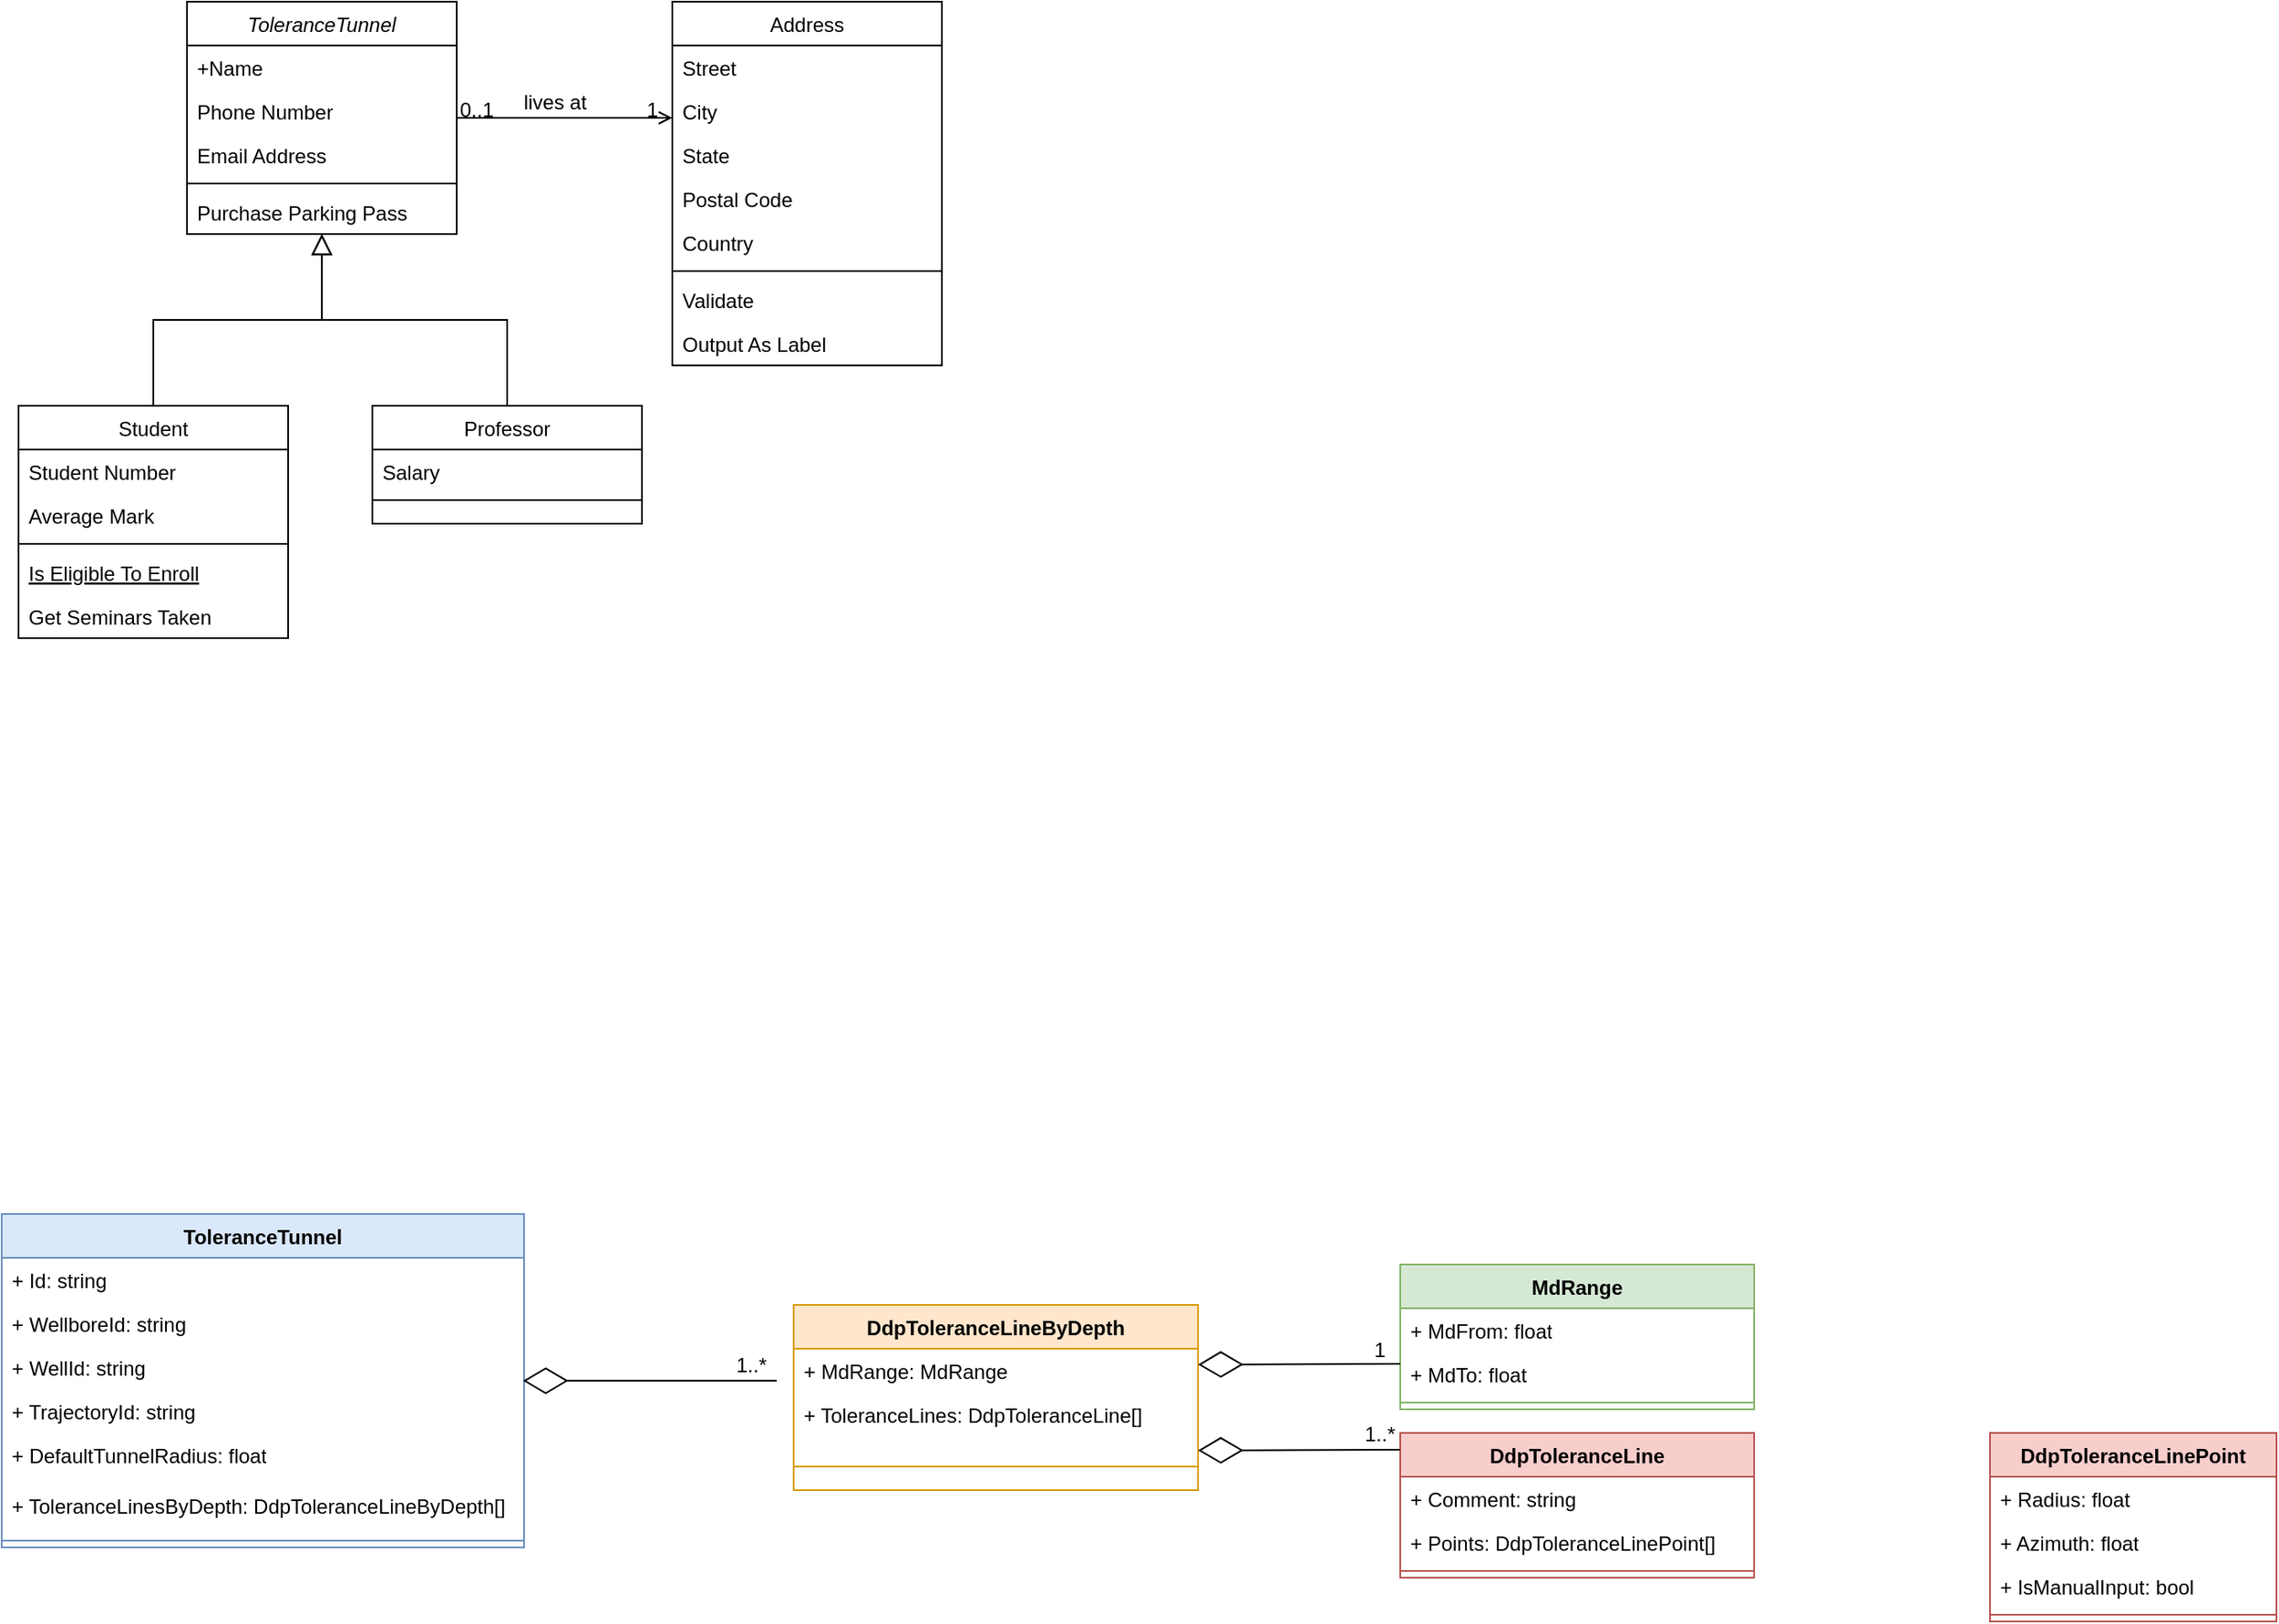 <mxfile version="24.7.0" type="github">
  <diagram name="Page-1" id="SDHUjwgeJsBEM07UFrrE">
    <mxGraphModel dx="934" dy="539" grid="1" gridSize="10" guides="1" tooltips="1" connect="1" arrows="1" fold="1" page="1" pageScale="1" pageWidth="850" pageHeight="1100" math="0" shadow="0">
      <root>
        <mxCell id="0" />
        <mxCell id="1" parent="0" />
        <mxCell id="ETATzE8KKVZN9ZIXHdRA-3" value="ToleranceTunnel" style="swimlane;fontStyle=2;align=center;verticalAlign=top;childLayout=stackLayout;horizontal=1;startSize=26;horizontalStack=0;resizeParent=1;resizeLast=0;collapsible=1;marginBottom=0;rounded=0;shadow=0;strokeWidth=1;" vertex="1" parent="1">
          <mxGeometry x="120" y="20" width="160" height="138" as="geometry">
            <mxRectangle x="120" y="20" width="160" height="26" as="alternateBounds" />
          </mxGeometry>
        </mxCell>
        <mxCell id="ETATzE8KKVZN9ZIXHdRA-4" value="+Name" style="text;align=left;verticalAlign=top;spacingLeft=4;spacingRight=4;overflow=hidden;rotatable=0;points=[[0,0.5],[1,0.5]];portConstraint=eastwest;" vertex="1" parent="ETATzE8KKVZN9ZIXHdRA-3">
          <mxGeometry y="26" width="160" height="26" as="geometry" />
        </mxCell>
        <mxCell id="ETATzE8KKVZN9ZIXHdRA-5" value="Phone Number" style="text;align=left;verticalAlign=top;spacingLeft=4;spacingRight=4;overflow=hidden;rotatable=0;points=[[0,0.5],[1,0.5]];portConstraint=eastwest;rounded=0;shadow=0;html=0;" vertex="1" parent="ETATzE8KKVZN9ZIXHdRA-3">
          <mxGeometry y="52" width="160" height="26" as="geometry" />
        </mxCell>
        <mxCell id="ETATzE8KKVZN9ZIXHdRA-6" value="Email Address" style="text;align=left;verticalAlign=top;spacingLeft=4;spacingRight=4;overflow=hidden;rotatable=0;points=[[0,0.5],[1,0.5]];portConstraint=eastwest;rounded=0;shadow=0;html=0;" vertex="1" parent="ETATzE8KKVZN9ZIXHdRA-3">
          <mxGeometry y="78" width="160" height="26" as="geometry" />
        </mxCell>
        <mxCell id="ETATzE8KKVZN9ZIXHdRA-7" value="" style="line;html=1;strokeWidth=1;align=left;verticalAlign=middle;spacingTop=-1;spacingLeft=3;spacingRight=3;rotatable=0;labelPosition=right;points=[];portConstraint=eastwest;" vertex="1" parent="ETATzE8KKVZN9ZIXHdRA-3">
          <mxGeometry y="104" width="160" height="8" as="geometry" />
        </mxCell>
        <mxCell id="ETATzE8KKVZN9ZIXHdRA-8" value="Purchase Parking Pass" style="text;align=left;verticalAlign=top;spacingLeft=4;spacingRight=4;overflow=hidden;rotatable=0;points=[[0,0.5],[1,0.5]];portConstraint=eastwest;" vertex="1" parent="ETATzE8KKVZN9ZIXHdRA-3">
          <mxGeometry y="112" width="160" height="26" as="geometry" />
        </mxCell>
        <mxCell id="ETATzE8KKVZN9ZIXHdRA-9" value="Student" style="swimlane;fontStyle=0;align=center;verticalAlign=top;childLayout=stackLayout;horizontal=1;startSize=26;horizontalStack=0;resizeParent=1;resizeLast=0;collapsible=1;marginBottom=0;rounded=0;shadow=0;strokeWidth=1;" vertex="1" parent="1">
          <mxGeometry x="20" y="260" width="160" height="138" as="geometry">
            <mxRectangle x="130" y="380" width="160" height="26" as="alternateBounds" />
          </mxGeometry>
        </mxCell>
        <mxCell id="ETATzE8KKVZN9ZIXHdRA-10" value="Student Number" style="text;align=left;verticalAlign=top;spacingLeft=4;spacingRight=4;overflow=hidden;rotatable=0;points=[[0,0.5],[1,0.5]];portConstraint=eastwest;" vertex="1" parent="ETATzE8KKVZN9ZIXHdRA-9">
          <mxGeometry y="26" width="160" height="26" as="geometry" />
        </mxCell>
        <mxCell id="ETATzE8KKVZN9ZIXHdRA-11" value="Average Mark" style="text;align=left;verticalAlign=top;spacingLeft=4;spacingRight=4;overflow=hidden;rotatable=0;points=[[0,0.5],[1,0.5]];portConstraint=eastwest;rounded=0;shadow=0;html=0;" vertex="1" parent="ETATzE8KKVZN9ZIXHdRA-9">
          <mxGeometry y="52" width="160" height="26" as="geometry" />
        </mxCell>
        <mxCell id="ETATzE8KKVZN9ZIXHdRA-12" value="" style="line;html=1;strokeWidth=1;align=left;verticalAlign=middle;spacingTop=-1;spacingLeft=3;spacingRight=3;rotatable=0;labelPosition=right;points=[];portConstraint=eastwest;" vertex="1" parent="ETATzE8KKVZN9ZIXHdRA-9">
          <mxGeometry y="78" width="160" height="8" as="geometry" />
        </mxCell>
        <mxCell id="ETATzE8KKVZN9ZIXHdRA-13" value="Is Eligible To Enroll" style="text;align=left;verticalAlign=top;spacingLeft=4;spacingRight=4;overflow=hidden;rotatable=0;points=[[0,0.5],[1,0.5]];portConstraint=eastwest;fontStyle=4" vertex="1" parent="ETATzE8KKVZN9ZIXHdRA-9">
          <mxGeometry y="86" width="160" height="26" as="geometry" />
        </mxCell>
        <mxCell id="ETATzE8KKVZN9ZIXHdRA-14" value="Get Seminars Taken" style="text;align=left;verticalAlign=top;spacingLeft=4;spacingRight=4;overflow=hidden;rotatable=0;points=[[0,0.5],[1,0.5]];portConstraint=eastwest;" vertex="1" parent="ETATzE8KKVZN9ZIXHdRA-9">
          <mxGeometry y="112" width="160" height="26" as="geometry" />
        </mxCell>
        <mxCell id="ETATzE8KKVZN9ZIXHdRA-15" value="" style="endArrow=block;endSize=10;endFill=0;shadow=0;strokeWidth=1;rounded=0;curved=0;edgeStyle=elbowEdgeStyle;elbow=vertical;" edge="1" parent="1" source="ETATzE8KKVZN9ZIXHdRA-9" target="ETATzE8KKVZN9ZIXHdRA-3">
          <mxGeometry width="160" relative="1" as="geometry">
            <mxPoint x="100" y="103" as="sourcePoint" />
            <mxPoint x="100" y="103" as="targetPoint" />
          </mxGeometry>
        </mxCell>
        <mxCell id="ETATzE8KKVZN9ZIXHdRA-16" value="Professor" style="swimlane;fontStyle=0;align=center;verticalAlign=top;childLayout=stackLayout;horizontal=1;startSize=26;horizontalStack=0;resizeParent=1;resizeLast=0;collapsible=1;marginBottom=0;rounded=0;shadow=0;strokeWidth=1;" vertex="1" parent="1">
          <mxGeometry x="230" y="260" width="160" height="70" as="geometry">
            <mxRectangle x="340" y="380" width="170" height="26" as="alternateBounds" />
          </mxGeometry>
        </mxCell>
        <mxCell id="ETATzE8KKVZN9ZIXHdRA-17" value="Salary" style="text;align=left;verticalAlign=top;spacingLeft=4;spacingRight=4;overflow=hidden;rotatable=0;points=[[0,0.5],[1,0.5]];portConstraint=eastwest;" vertex="1" parent="ETATzE8KKVZN9ZIXHdRA-16">
          <mxGeometry y="26" width="160" height="26" as="geometry" />
        </mxCell>
        <mxCell id="ETATzE8KKVZN9ZIXHdRA-18" value="" style="line;html=1;strokeWidth=1;align=left;verticalAlign=middle;spacingTop=-1;spacingLeft=3;spacingRight=3;rotatable=0;labelPosition=right;points=[];portConstraint=eastwest;" vertex="1" parent="ETATzE8KKVZN9ZIXHdRA-16">
          <mxGeometry y="52" width="160" height="8" as="geometry" />
        </mxCell>
        <mxCell id="ETATzE8KKVZN9ZIXHdRA-19" value="" style="endArrow=block;endSize=10;endFill=0;shadow=0;strokeWidth=1;rounded=0;curved=0;edgeStyle=elbowEdgeStyle;elbow=vertical;" edge="1" parent="1" source="ETATzE8KKVZN9ZIXHdRA-16" target="ETATzE8KKVZN9ZIXHdRA-3">
          <mxGeometry width="160" relative="1" as="geometry">
            <mxPoint x="110" y="273" as="sourcePoint" />
            <mxPoint x="210" y="171" as="targetPoint" />
          </mxGeometry>
        </mxCell>
        <mxCell id="ETATzE8KKVZN9ZIXHdRA-20" value="Address" style="swimlane;fontStyle=0;align=center;verticalAlign=top;childLayout=stackLayout;horizontal=1;startSize=26;horizontalStack=0;resizeParent=1;resizeLast=0;collapsible=1;marginBottom=0;rounded=0;shadow=0;strokeWidth=1;" vertex="1" parent="1">
          <mxGeometry x="408" y="20" width="160" height="216" as="geometry">
            <mxRectangle x="550" y="140" width="160" height="26" as="alternateBounds" />
          </mxGeometry>
        </mxCell>
        <mxCell id="ETATzE8KKVZN9ZIXHdRA-21" value="Street" style="text;align=left;verticalAlign=top;spacingLeft=4;spacingRight=4;overflow=hidden;rotatable=0;points=[[0,0.5],[1,0.5]];portConstraint=eastwest;" vertex="1" parent="ETATzE8KKVZN9ZIXHdRA-20">
          <mxGeometry y="26" width="160" height="26" as="geometry" />
        </mxCell>
        <mxCell id="ETATzE8KKVZN9ZIXHdRA-22" value="City" style="text;align=left;verticalAlign=top;spacingLeft=4;spacingRight=4;overflow=hidden;rotatable=0;points=[[0,0.5],[1,0.5]];portConstraint=eastwest;rounded=0;shadow=0;html=0;" vertex="1" parent="ETATzE8KKVZN9ZIXHdRA-20">
          <mxGeometry y="52" width="160" height="26" as="geometry" />
        </mxCell>
        <mxCell id="ETATzE8KKVZN9ZIXHdRA-23" value="State" style="text;align=left;verticalAlign=top;spacingLeft=4;spacingRight=4;overflow=hidden;rotatable=0;points=[[0,0.5],[1,0.5]];portConstraint=eastwest;rounded=0;shadow=0;html=0;" vertex="1" parent="ETATzE8KKVZN9ZIXHdRA-20">
          <mxGeometry y="78" width="160" height="26" as="geometry" />
        </mxCell>
        <mxCell id="ETATzE8KKVZN9ZIXHdRA-24" value="Postal Code" style="text;align=left;verticalAlign=top;spacingLeft=4;spacingRight=4;overflow=hidden;rotatable=0;points=[[0,0.5],[1,0.5]];portConstraint=eastwest;rounded=0;shadow=0;html=0;" vertex="1" parent="ETATzE8KKVZN9ZIXHdRA-20">
          <mxGeometry y="104" width="160" height="26" as="geometry" />
        </mxCell>
        <mxCell id="ETATzE8KKVZN9ZIXHdRA-25" value="Country" style="text;align=left;verticalAlign=top;spacingLeft=4;spacingRight=4;overflow=hidden;rotatable=0;points=[[0,0.5],[1,0.5]];portConstraint=eastwest;rounded=0;shadow=0;html=0;" vertex="1" parent="ETATzE8KKVZN9ZIXHdRA-20">
          <mxGeometry y="130" width="160" height="26" as="geometry" />
        </mxCell>
        <mxCell id="ETATzE8KKVZN9ZIXHdRA-26" value="" style="line;html=1;strokeWidth=1;align=left;verticalAlign=middle;spacingTop=-1;spacingLeft=3;spacingRight=3;rotatable=0;labelPosition=right;points=[];portConstraint=eastwest;" vertex="1" parent="ETATzE8KKVZN9ZIXHdRA-20">
          <mxGeometry y="156" width="160" height="8" as="geometry" />
        </mxCell>
        <mxCell id="ETATzE8KKVZN9ZIXHdRA-27" value="Validate" style="text;align=left;verticalAlign=top;spacingLeft=4;spacingRight=4;overflow=hidden;rotatable=0;points=[[0,0.5],[1,0.5]];portConstraint=eastwest;" vertex="1" parent="ETATzE8KKVZN9ZIXHdRA-20">
          <mxGeometry y="164" width="160" height="26" as="geometry" />
        </mxCell>
        <mxCell id="ETATzE8KKVZN9ZIXHdRA-28" value="Output As Label" style="text;align=left;verticalAlign=top;spacingLeft=4;spacingRight=4;overflow=hidden;rotatable=0;points=[[0,0.5],[1,0.5]];portConstraint=eastwest;" vertex="1" parent="ETATzE8KKVZN9ZIXHdRA-20">
          <mxGeometry y="190" width="160" height="26" as="geometry" />
        </mxCell>
        <mxCell id="ETATzE8KKVZN9ZIXHdRA-29" value="" style="endArrow=open;shadow=0;strokeWidth=1;rounded=0;curved=0;endFill=1;edgeStyle=elbowEdgeStyle;elbow=vertical;" edge="1" parent="1" source="ETATzE8KKVZN9ZIXHdRA-3" target="ETATzE8KKVZN9ZIXHdRA-20">
          <mxGeometry x="0.5" y="41" relative="1" as="geometry">
            <mxPoint x="280" y="92" as="sourcePoint" />
            <mxPoint x="440" y="92" as="targetPoint" />
            <mxPoint x="-40" y="32" as="offset" />
          </mxGeometry>
        </mxCell>
        <mxCell id="ETATzE8KKVZN9ZIXHdRA-30" value="0..1" style="resizable=0;align=left;verticalAlign=bottom;labelBackgroundColor=none;fontSize=12;" connectable="0" vertex="1" parent="ETATzE8KKVZN9ZIXHdRA-29">
          <mxGeometry x="-1" relative="1" as="geometry">
            <mxPoint y="4" as="offset" />
          </mxGeometry>
        </mxCell>
        <mxCell id="ETATzE8KKVZN9ZIXHdRA-31" value="1" style="resizable=0;align=right;verticalAlign=bottom;labelBackgroundColor=none;fontSize=12;" connectable="0" vertex="1" parent="ETATzE8KKVZN9ZIXHdRA-29">
          <mxGeometry x="1" relative="1" as="geometry">
            <mxPoint x="-7" y="4" as="offset" />
          </mxGeometry>
        </mxCell>
        <mxCell id="ETATzE8KKVZN9ZIXHdRA-32" value="lives at" style="text;html=1;resizable=0;points=[];;align=center;verticalAlign=middle;labelBackgroundColor=none;rounded=0;shadow=0;strokeWidth=1;fontSize=12;" vertex="1" connectable="0" parent="ETATzE8KKVZN9ZIXHdRA-29">
          <mxGeometry x="0.5" y="49" relative="1" as="geometry">
            <mxPoint x="-38" y="40" as="offset" />
          </mxGeometry>
        </mxCell>
        <mxCell id="ETATzE8KKVZN9ZIXHdRA-46" value="ToleranceTunnel" style="swimlane;fontStyle=1;align=center;verticalAlign=top;childLayout=stackLayout;horizontal=1;startSize=26;horizontalStack=0;resizeParent=1;resizeParentMax=0;resizeLast=0;collapsible=1;marginBottom=0;whiteSpace=wrap;html=1;fillColor=#dae8fc;strokeColor=#6c8ebf;" vertex="1" parent="1">
          <mxGeometry x="10" y="740" width="310" height="198" as="geometry" />
        </mxCell>
        <mxCell id="ETATzE8KKVZN9ZIXHdRA-50" value="+ Id: string" style="text;strokeColor=none;fillColor=none;align=left;verticalAlign=top;spacingLeft=4;spacingRight=4;overflow=hidden;rotatable=0;points=[[0,0.5],[1,0.5]];portConstraint=eastwest;whiteSpace=wrap;html=1;" vertex="1" parent="ETATzE8KKVZN9ZIXHdRA-46">
          <mxGeometry y="26" width="310" height="26" as="geometry" />
        </mxCell>
        <mxCell id="ETATzE8KKVZN9ZIXHdRA-52" value="+ WellboreId: string" style="text;strokeColor=none;fillColor=none;align=left;verticalAlign=top;spacingLeft=4;spacingRight=4;overflow=hidden;rotatable=0;points=[[0,0.5],[1,0.5]];portConstraint=eastwest;whiteSpace=wrap;html=1;" vertex="1" parent="ETATzE8KKVZN9ZIXHdRA-46">
          <mxGeometry y="52" width="310" height="26" as="geometry" />
        </mxCell>
        <mxCell id="ETATzE8KKVZN9ZIXHdRA-51" value="+ WellId: string" style="text;strokeColor=none;fillColor=none;align=left;verticalAlign=top;spacingLeft=4;spacingRight=4;overflow=hidden;rotatable=0;points=[[0,0.5],[1,0.5]];portConstraint=eastwest;whiteSpace=wrap;html=1;" vertex="1" parent="ETATzE8KKVZN9ZIXHdRA-46">
          <mxGeometry y="78" width="310" height="26" as="geometry" />
        </mxCell>
        <mxCell id="ETATzE8KKVZN9ZIXHdRA-53" value="+ TrajectoryId: string" style="text;strokeColor=none;fillColor=none;align=left;verticalAlign=top;spacingLeft=4;spacingRight=4;overflow=hidden;rotatable=0;points=[[0,0.5],[1,0.5]];portConstraint=eastwest;whiteSpace=wrap;html=1;" vertex="1" parent="ETATzE8KKVZN9ZIXHdRA-46">
          <mxGeometry y="104" width="310" height="26" as="geometry" />
        </mxCell>
        <mxCell id="ETATzE8KKVZN9ZIXHdRA-54" value="+ DefaultTunnelRadius: float" style="text;strokeColor=none;fillColor=none;align=left;verticalAlign=top;spacingLeft=4;spacingRight=4;overflow=hidden;rotatable=0;points=[[0,0.5],[1,0.5]];portConstraint=eastwest;whiteSpace=wrap;html=1;" vertex="1" parent="ETATzE8KKVZN9ZIXHdRA-46">
          <mxGeometry y="130" width="310" height="30" as="geometry" />
        </mxCell>
        <mxCell id="ETATzE8KKVZN9ZIXHdRA-55" value="+ ToleranceLinesByDepth: DdpToleranceLineByDepth[]" style="text;strokeColor=none;fillColor=none;align=left;verticalAlign=top;spacingLeft=4;spacingRight=4;overflow=hidden;rotatable=0;points=[[0,0.5],[1,0.5]];portConstraint=eastwest;whiteSpace=wrap;html=1;" vertex="1" parent="ETATzE8KKVZN9ZIXHdRA-46">
          <mxGeometry y="160" width="310" height="30" as="geometry" />
        </mxCell>
        <mxCell id="ETATzE8KKVZN9ZIXHdRA-48" value="" style="line;strokeWidth=1;fillColor=none;align=left;verticalAlign=middle;spacingTop=-1;spacingLeft=3;spacingRight=3;rotatable=0;labelPosition=right;points=[];portConstraint=eastwest;strokeColor=inherit;" vertex="1" parent="ETATzE8KKVZN9ZIXHdRA-46">
          <mxGeometry y="190" width="310" height="8" as="geometry" />
        </mxCell>
        <mxCell id="ETATzE8KKVZN9ZIXHdRA-57" value="&lt;span style=&quot;text-align: left;&quot;&gt;DdpToleranceLineByDepth&lt;/span&gt;" style="swimlane;fontStyle=1;align=center;verticalAlign=top;childLayout=stackLayout;horizontal=1;startSize=26;horizontalStack=0;resizeParent=1;resizeParentMax=0;resizeLast=0;collapsible=1;marginBottom=0;whiteSpace=wrap;html=1;fillColor=#ffe6cc;strokeColor=#d79b00;" vertex="1" parent="1">
          <mxGeometry x="480" y="794" width="240" height="110" as="geometry" />
        </mxCell>
        <mxCell id="ETATzE8KKVZN9ZIXHdRA-58" value="+ MdRange: MdRange" style="text;strokeColor=none;fillColor=none;align=left;verticalAlign=top;spacingLeft=4;spacingRight=4;overflow=hidden;rotatable=0;points=[[0,0.5],[1,0.5]];portConstraint=eastwest;whiteSpace=wrap;html=1;" vertex="1" parent="ETATzE8KKVZN9ZIXHdRA-57">
          <mxGeometry y="26" width="240" height="26" as="geometry" />
        </mxCell>
        <mxCell id="ETATzE8KKVZN9ZIXHdRA-62" value="+ ToleranceLines: DdpToleranceLine[]" style="text;strokeColor=none;fillColor=none;align=left;verticalAlign=top;spacingLeft=4;spacingRight=4;overflow=hidden;rotatable=0;points=[[0,0.5],[1,0.5]];portConstraint=eastwest;whiteSpace=wrap;html=1;" vertex="1" parent="ETATzE8KKVZN9ZIXHdRA-57">
          <mxGeometry y="52" width="240" height="30" as="geometry" />
        </mxCell>
        <mxCell id="ETATzE8KKVZN9ZIXHdRA-64" value="" style="line;strokeWidth=1;fillColor=none;align=left;verticalAlign=middle;spacingTop=-1;spacingLeft=3;spacingRight=3;rotatable=0;labelPosition=right;points=[];portConstraint=eastwest;strokeColor=inherit;" vertex="1" parent="ETATzE8KKVZN9ZIXHdRA-57">
          <mxGeometry y="82" width="240" height="28" as="geometry" />
        </mxCell>
        <mxCell id="ETATzE8KKVZN9ZIXHdRA-71" value="&lt;span style=&quot;text-align: left;&quot;&gt;MdRange&lt;/span&gt;" style="swimlane;fontStyle=1;align=center;verticalAlign=top;childLayout=stackLayout;horizontal=1;startSize=26;horizontalStack=0;resizeParent=1;resizeParentMax=0;resizeLast=0;collapsible=1;marginBottom=0;whiteSpace=wrap;html=1;fillColor=#d5e8d4;strokeColor=#82b366;" vertex="1" parent="1">
          <mxGeometry x="840" y="770" width="210" height="86" as="geometry" />
        </mxCell>
        <mxCell id="ETATzE8KKVZN9ZIXHdRA-72" value="+ MdFrom: float" style="text;strokeColor=none;fillColor=none;align=left;verticalAlign=top;spacingLeft=4;spacingRight=4;overflow=hidden;rotatable=0;points=[[0,0.5],[1,0.5]];portConstraint=eastwest;whiteSpace=wrap;html=1;" vertex="1" parent="ETATzE8KKVZN9ZIXHdRA-71">
          <mxGeometry y="26" width="210" height="26" as="geometry" />
        </mxCell>
        <mxCell id="ETATzE8KKVZN9ZIXHdRA-73" value="+ MdTo: float" style="text;strokeColor=none;fillColor=none;align=left;verticalAlign=top;spacingLeft=4;spacingRight=4;overflow=hidden;rotatable=0;points=[[0,0.5],[1,0.5]];portConstraint=eastwest;whiteSpace=wrap;html=1;" vertex="1" parent="ETATzE8KKVZN9ZIXHdRA-71">
          <mxGeometry y="52" width="210" height="26" as="geometry" />
        </mxCell>
        <mxCell id="ETATzE8KKVZN9ZIXHdRA-78" value="" style="line;strokeWidth=1;fillColor=none;align=left;verticalAlign=middle;spacingTop=-1;spacingLeft=3;spacingRight=3;rotatable=0;labelPosition=right;points=[];portConstraint=eastwest;strokeColor=inherit;" vertex="1" parent="ETATzE8KKVZN9ZIXHdRA-71">
          <mxGeometry y="78" width="210" height="8" as="geometry" />
        </mxCell>
        <mxCell id="ETATzE8KKVZN9ZIXHdRA-79" value="&lt;span style=&quot;text-align: left;&quot;&gt;DdpToleranceLine&lt;/span&gt;" style="swimlane;fontStyle=1;align=center;verticalAlign=top;childLayout=stackLayout;horizontal=1;startSize=26;horizontalStack=0;resizeParent=1;resizeParentMax=0;resizeLast=0;collapsible=1;marginBottom=0;whiteSpace=wrap;html=1;fillColor=#f8cecc;strokeColor=#b85450;" vertex="1" parent="1">
          <mxGeometry x="840" y="870" width="210" height="86" as="geometry" />
        </mxCell>
        <mxCell id="ETATzE8KKVZN9ZIXHdRA-80" value="+ Comment: string" style="text;strokeColor=none;fillColor=none;align=left;verticalAlign=top;spacingLeft=4;spacingRight=4;overflow=hidden;rotatable=0;points=[[0,0.5],[1,0.5]];portConstraint=eastwest;whiteSpace=wrap;html=1;" vertex="1" parent="ETATzE8KKVZN9ZIXHdRA-79">
          <mxGeometry y="26" width="210" height="26" as="geometry" />
        </mxCell>
        <mxCell id="ETATzE8KKVZN9ZIXHdRA-81" value="+ Points: DdpToleranceLinePoint[]" style="text;strokeColor=none;fillColor=none;align=left;verticalAlign=top;spacingLeft=4;spacingRight=4;overflow=hidden;rotatable=0;points=[[0,0.5],[1,0.5]];portConstraint=eastwest;whiteSpace=wrap;html=1;" vertex="1" parent="ETATzE8KKVZN9ZIXHdRA-79">
          <mxGeometry y="52" width="210" height="26" as="geometry" />
        </mxCell>
        <mxCell id="ETATzE8KKVZN9ZIXHdRA-86" value="" style="line;strokeWidth=1;fillColor=none;align=left;verticalAlign=middle;spacingTop=-1;spacingLeft=3;spacingRight=3;rotatable=0;labelPosition=right;points=[];portConstraint=eastwest;strokeColor=inherit;" vertex="1" parent="ETATzE8KKVZN9ZIXHdRA-79">
          <mxGeometry y="78" width="210" height="8" as="geometry" />
        </mxCell>
        <mxCell id="ETATzE8KKVZN9ZIXHdRA-90" value="" style="group" vertex="1" connectable="0" parent="1">
          <mxGeometry x="425" y="815" width="60" height="30" as="geometry" />
        </mxCell>
        <mxCell id="ETATzE8KKVZN9ZIXHdRA-69" value="" style="endArrow=diamondThin;endFill=0;endSize=24;html=1;rounded=0;entryX=0.998;entryY=-0.191;entryDx=0;entryDy=0;entryPerimeter=0;" edge="1" parent="ETATzE8KKVZN9ZIXHdRA-90" target="ETATzE8KKVZN9ZIXHdRA-53">
          <mxGeometry width="160" relative="1" as="geometry">
            <mxPoint x="45" y="24" as="sourcePoint" />
            <mxPoint x="55" y="55" as="targetPoint" />
          </mxGeometry>
        </mxCell>
        <mxCell id="ETATzE8KKVZN9ZIXHdRA-70" value="1..*" style="text;html=1;align=center;verticalAlign=middle;whiteSpace=wrap;rounded=0;" vertex="1" parent="ETATzE8KKVZN9ZIXHdRA-90">
          <mxGeometry width="60" height="30" as="geometry" />
        </mxCell>
        <mxCell id="ETATzE8KKVZN9ZIXHdRA-95" value="&lt;span style=&quot;text-align: left;&quot;&gt;DdpToleranceLinePoint&lt;/span&gt;" style="swimlane;fontStyle=1;align=center;verticalAlign=top;childLayout=stackLayout;horizontal=1;startSize=26;horizontalStack=0;resizeParent=1;resizeParentMax=0;resizeLast=0;collapsible=1;marginBottom=0;whiteSpace=wrap;html=1;fillColor=#f8cecc;strokeColor=#b85450;" vertex="1" parent="1">
          <mxGeometry x="1190" y="870" width="170" height="112" as="geometry" />
        </mxCell>
        <mxCell id="ETATzE8KKVZN9ZIXHdRA-96" value="+ Radius: float" style="text;strokeColor=none;fillColor=none;align=left;verticalAlign=top;spacingLeft=4;spacingRight=4;overflow=hidden;rotatable=0;points=[[0,0.5],[1,0.5]];portConstraint=eastwest;whiteSpace=wrap;html=1;" vertex="1" parent="ETATzE8KKVZN9ZIXHdRA-95">
          <mxGeometry y="26" width="170" height="26" as="geometry" />
        </mxCell>
        <mxCell id="ETATzE8KKVZN9ZIXHdRA-97" value="+ Azimuth: float" style="text;strokeColor=none;fillColor=none;align=left;verticalAlign=top;spacingLeft=4;spacingRight=4;overflow=hidden;rotatable=0;points=[[0,0.5],[1,0.5]];portConstraint=eastwest;whiteSpace=wrap;html=1;" vertex="1" parent="ETATzE8KKVZN9ZIXHdRA-95">
          <mxGeometry y="52" width="170" height="26" as="geometry" />
        </mxCell>
        <mxCell id="ETATzE8KKVZN9ZIXHdRA-100" value="+ IsManualInput: bool" style="text;strokeColor=none;fillColor=none;align=left;verticalAlign=top;spacingLeft=4;spacingRight=4;overflow=hidden;rotatable=0;points=[[0,0.5],[1,0.5]];portConstraint=eastwest;whiteSpace=wrap;html=1;" vertex="1" parent="ETATzE8KKVZN9ZIXHdRA-95">
          <mxGeometry y="78" width="170" height="26" as="geometry" />
        </mxCell>
        <mxCell id="ETATzE8KKVZN9ZIXHdRA-98" value="" style="line;strokeWidth=1;fillColor=none;align=left;verticalAlign=middle;spacingTop=-1;spacingLeft=3;spacingRight=3;rotatable=0;labelPosition=right;points=[];portConstraint=eastwest;strokeColor=inherit;" vertex="1" parent="ETATzE8KKVZN9ZIXHdRA-95">
          <mxGeometry y="104" width="170" height="8" as="geometry" />
        </mxCell>
        <mxCell id="ETATzE8KKVZN9ZIXHdRA-111" value="" style="endArrow=diamondThin;endFill=0;endSize=24;html=1;rounded=0;" edge="1" parent="1">
          <mxGeometry width="160" relative="1" as="geometry">
            <mxPoint x="840" y="829" as="sourcePoint" />
            <mxPoint x="720" y="829.41" as="targetPoint" />
          </mxGeometry>
        </mxCell>
        <mxCell id="ETATzE8KKVZN9ZIXHdRA-117" value="" style="endArrow=diamondThin;endFill=0;endSize=24;html=1;rounded=0;" edge="1" parent="1">
          <mxGeometry width="160" relative="1" as="geometry">
            <mxPoint x="840" y="880" as="sourcePoint" />
            <mxPoint x="720" y="880.41" as="targetPoint" />
          </mxGeometry>
        </mxCell>
        <mxCell id="ETATzE8KKVZN9ZIXHdRA-118" value="1" style="text;html=1;align=center;verticalAlign=middle;whiteSpace=wrap;rounded=0;" vertex="1" parent="1">
          <mxGeometry x="798" y="806" width="60" height="30" as="geometry" />
        </mxCell>
        <mxCell id="ETATzE8KKVZN9ZIXHdRA-119" value="1..*" style="text;html=1;align=center;verticalAlign=middle;whiteSpace=wrap;rounded=0;" vertex="1" parent="1">
          <mxGeometry x="798" y="856" width="60" height="30" as="geometry" />
        </mxCell>
      </root>
    </mxGraphModel>
  </diagram>
</mxfile>
